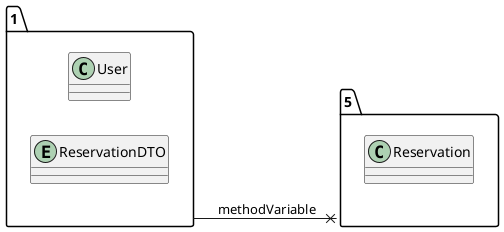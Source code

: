 @startuml 
allow_mixing
left to right direction
package "1"{
class User
entity ReservationDTO

}
package "5"{
class Reservation

}
"1" --x "5":methodVariable
@enduml